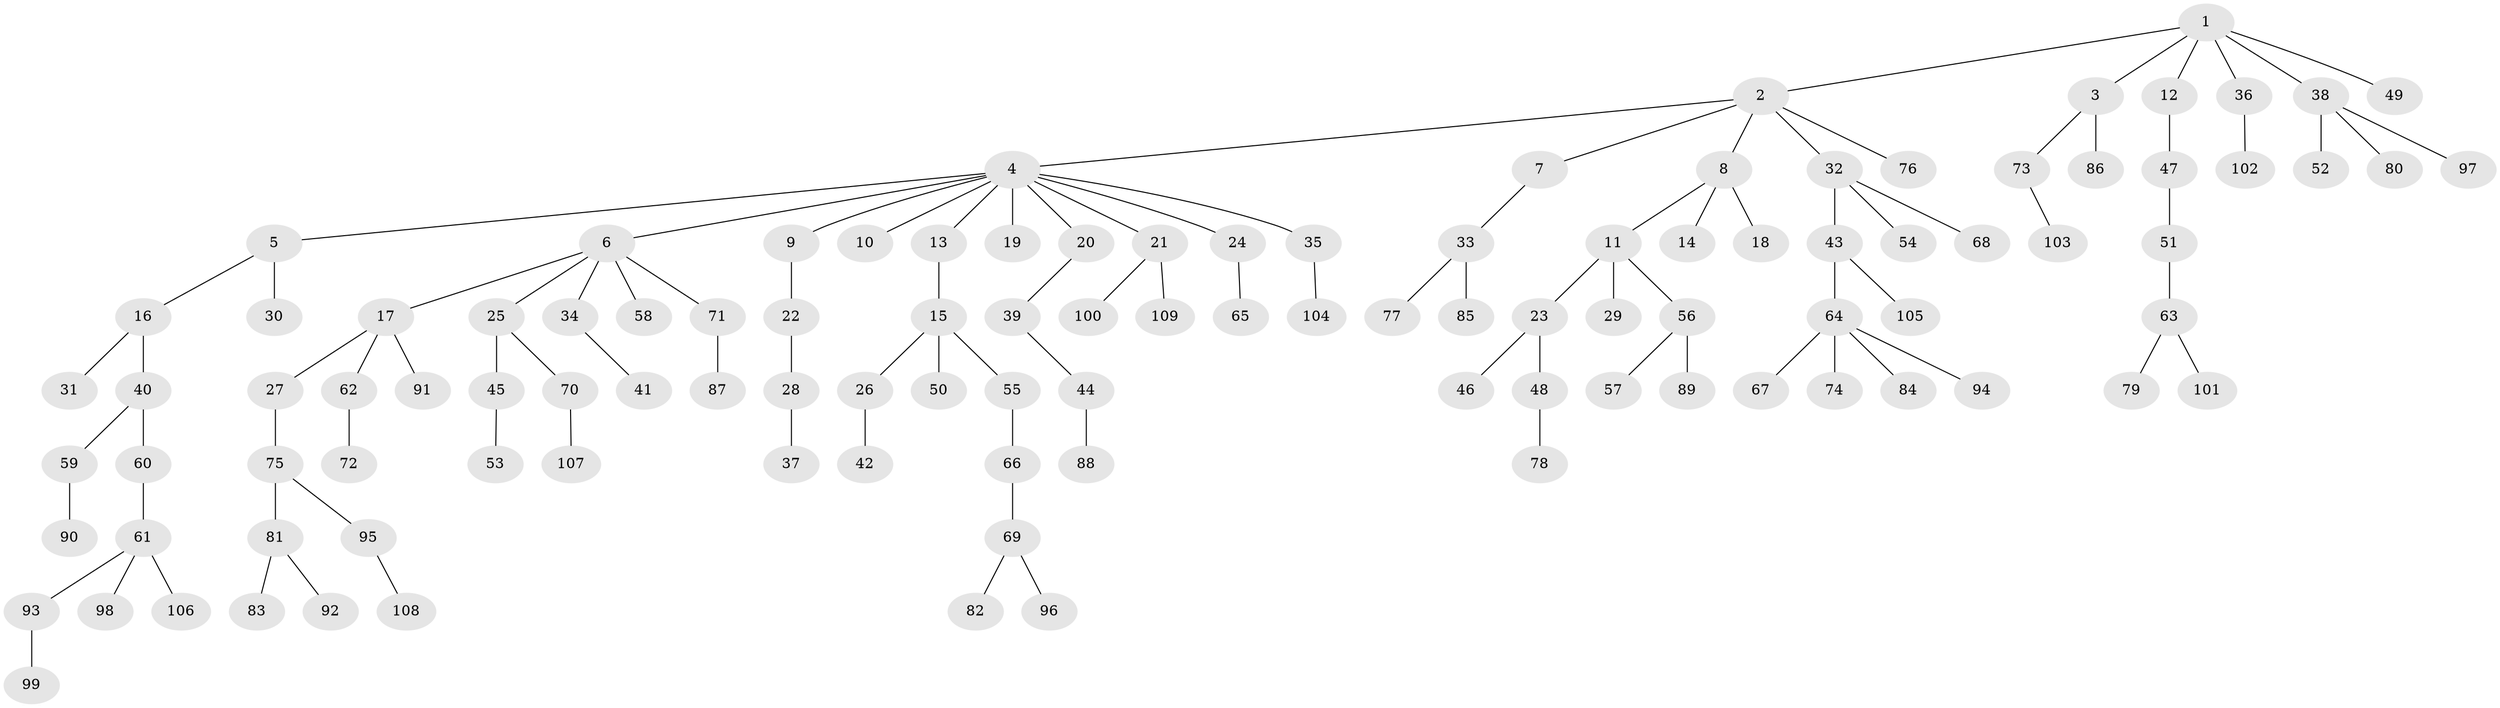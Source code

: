 // Generated by graph-tools (version 1.1) at 2025/02/03/09/25 03:02:25]
// undirected, 109 vertices, 108 edges
graph export_dot {
graph [start="1"]
  node [color=gray90,style=filled];
  1;
  2;
  3;
  4;
  5;
  6;
  7;
  8;
  9;
  10;
  11;
  12;
  13;
  14;
  15;
  16;
  17;
  18;
  19;
  20;
  21;
  22;
  23;
  24;
  25;
  26;
  27;
  28;
  29;
  30;
  31;
  32;
  33;
  34;
  35;
  36;
  37;
  38;
  39;
  40;
  41;
  42;
  43;
  44;
  45;
  46;
  47;
  48;
  49;
  50;
  51;
  52;
  53;
  54;
  55;
  56;
  57;
  58;
  59;
  60;
  61;
  62;
  63;
  64;
  65;
  66;
  67;
  68;
  69;
  70;
  71;
  72;
  73;
  74;
  75;
  76;
  77;
  78;
  79;
  80;
  81;
  82;
  83;
  84;
  85;
  86;
  87;
  88;
  89;
  90;
  91;
  92;
  93;
  94;
  95;
  96;
  97;
  98;
  99;
  100;
  101;
  102;
  103;
  104;
  105;
  106;
  107;
  108;
  109;
  1 -- 2;
  1 -- 3;
  1 -- 12;
  1 -- 36;
  1 -- 38;
  1 -- 49;
  2 -- 4;
  2 -- 7;
  2 -- 8;
  2 -- 32;
  2 -- 76;
  3 -- 73;
  3 -- 86;
  4 -- 5;
  4 -- 6;
  4 -- 9;
  4 -- 10;
  4 -- 13;
  4 -- 19;
  4 -- 20;
  4 -- 21;
  4 -- 24;
  4 -- 35;
  5 -- 16;
  5 -- 30;
  6 -- 17;
  6 -- 25;
  6 -- 34;
  6 -- 58;
  6 -- 71;
  7 -- 33;
  8 -- 11;
  8 -- 14;
  8 -- 18;
  9 -- 22;
  11 -- 23;
  11 -- 29;
  11 -- 56;
  12 -- 47;
  13 -- 15;
  15 -- 26;
  15 -- 50;
  15 -- 55;
  16 -- 31;
  16 -- 40;
  17 -- 27;
  17 -- 62;
  17 -- 91;
  20 -- 39;
  21 -- 100;
  21 -- 109;
  22 -- 28;
  23 -- 46;
  23 -- 48;
  24 -- 65;
  25 -- 45;
  25 -- 70;
  26 -- 42;
  27 -- 75;
  28 -- 37;
  32 -- 43;
  32 -- 54;
  32 -- 68;
  33 -- 77;
  33 -- 85;
  34 -- 41;
  35 -- 104;
  36 -- 102;
  38 -- 52;
  38 -- 80;
  38 -- 97;
  39 -- 44;
  40 -- 59;
  40 -- 60;
  43 -- 64;
  43 -- 105;
  44 -- 88;
  45 -- 53;
  47 -- 51;
  48 -- 78;
  51 -- 63;
  55 -- 66;
  56 -- 57;
  56 -- 89;
  59 -- 90;
  60 -- 61;
  61 -- 93;
  61 -- 98;
  61 -- 106;
  62 -- 72;
  63 -- 79;
  63 -- 101;
  64 -- 67;
  64 -- 74;
  64 -- 84;
  64 -- 94;
  66 -- 69;
  69 -- 82;
  69 -- 96;
  70 -- 107;
  71 -- 87;
  73 -- 103;
  75 -- 81;
  75 -- 95;
  81 -- 83;
  81 -- 92;
  93 -- 99;
  95 -- 108;
}
